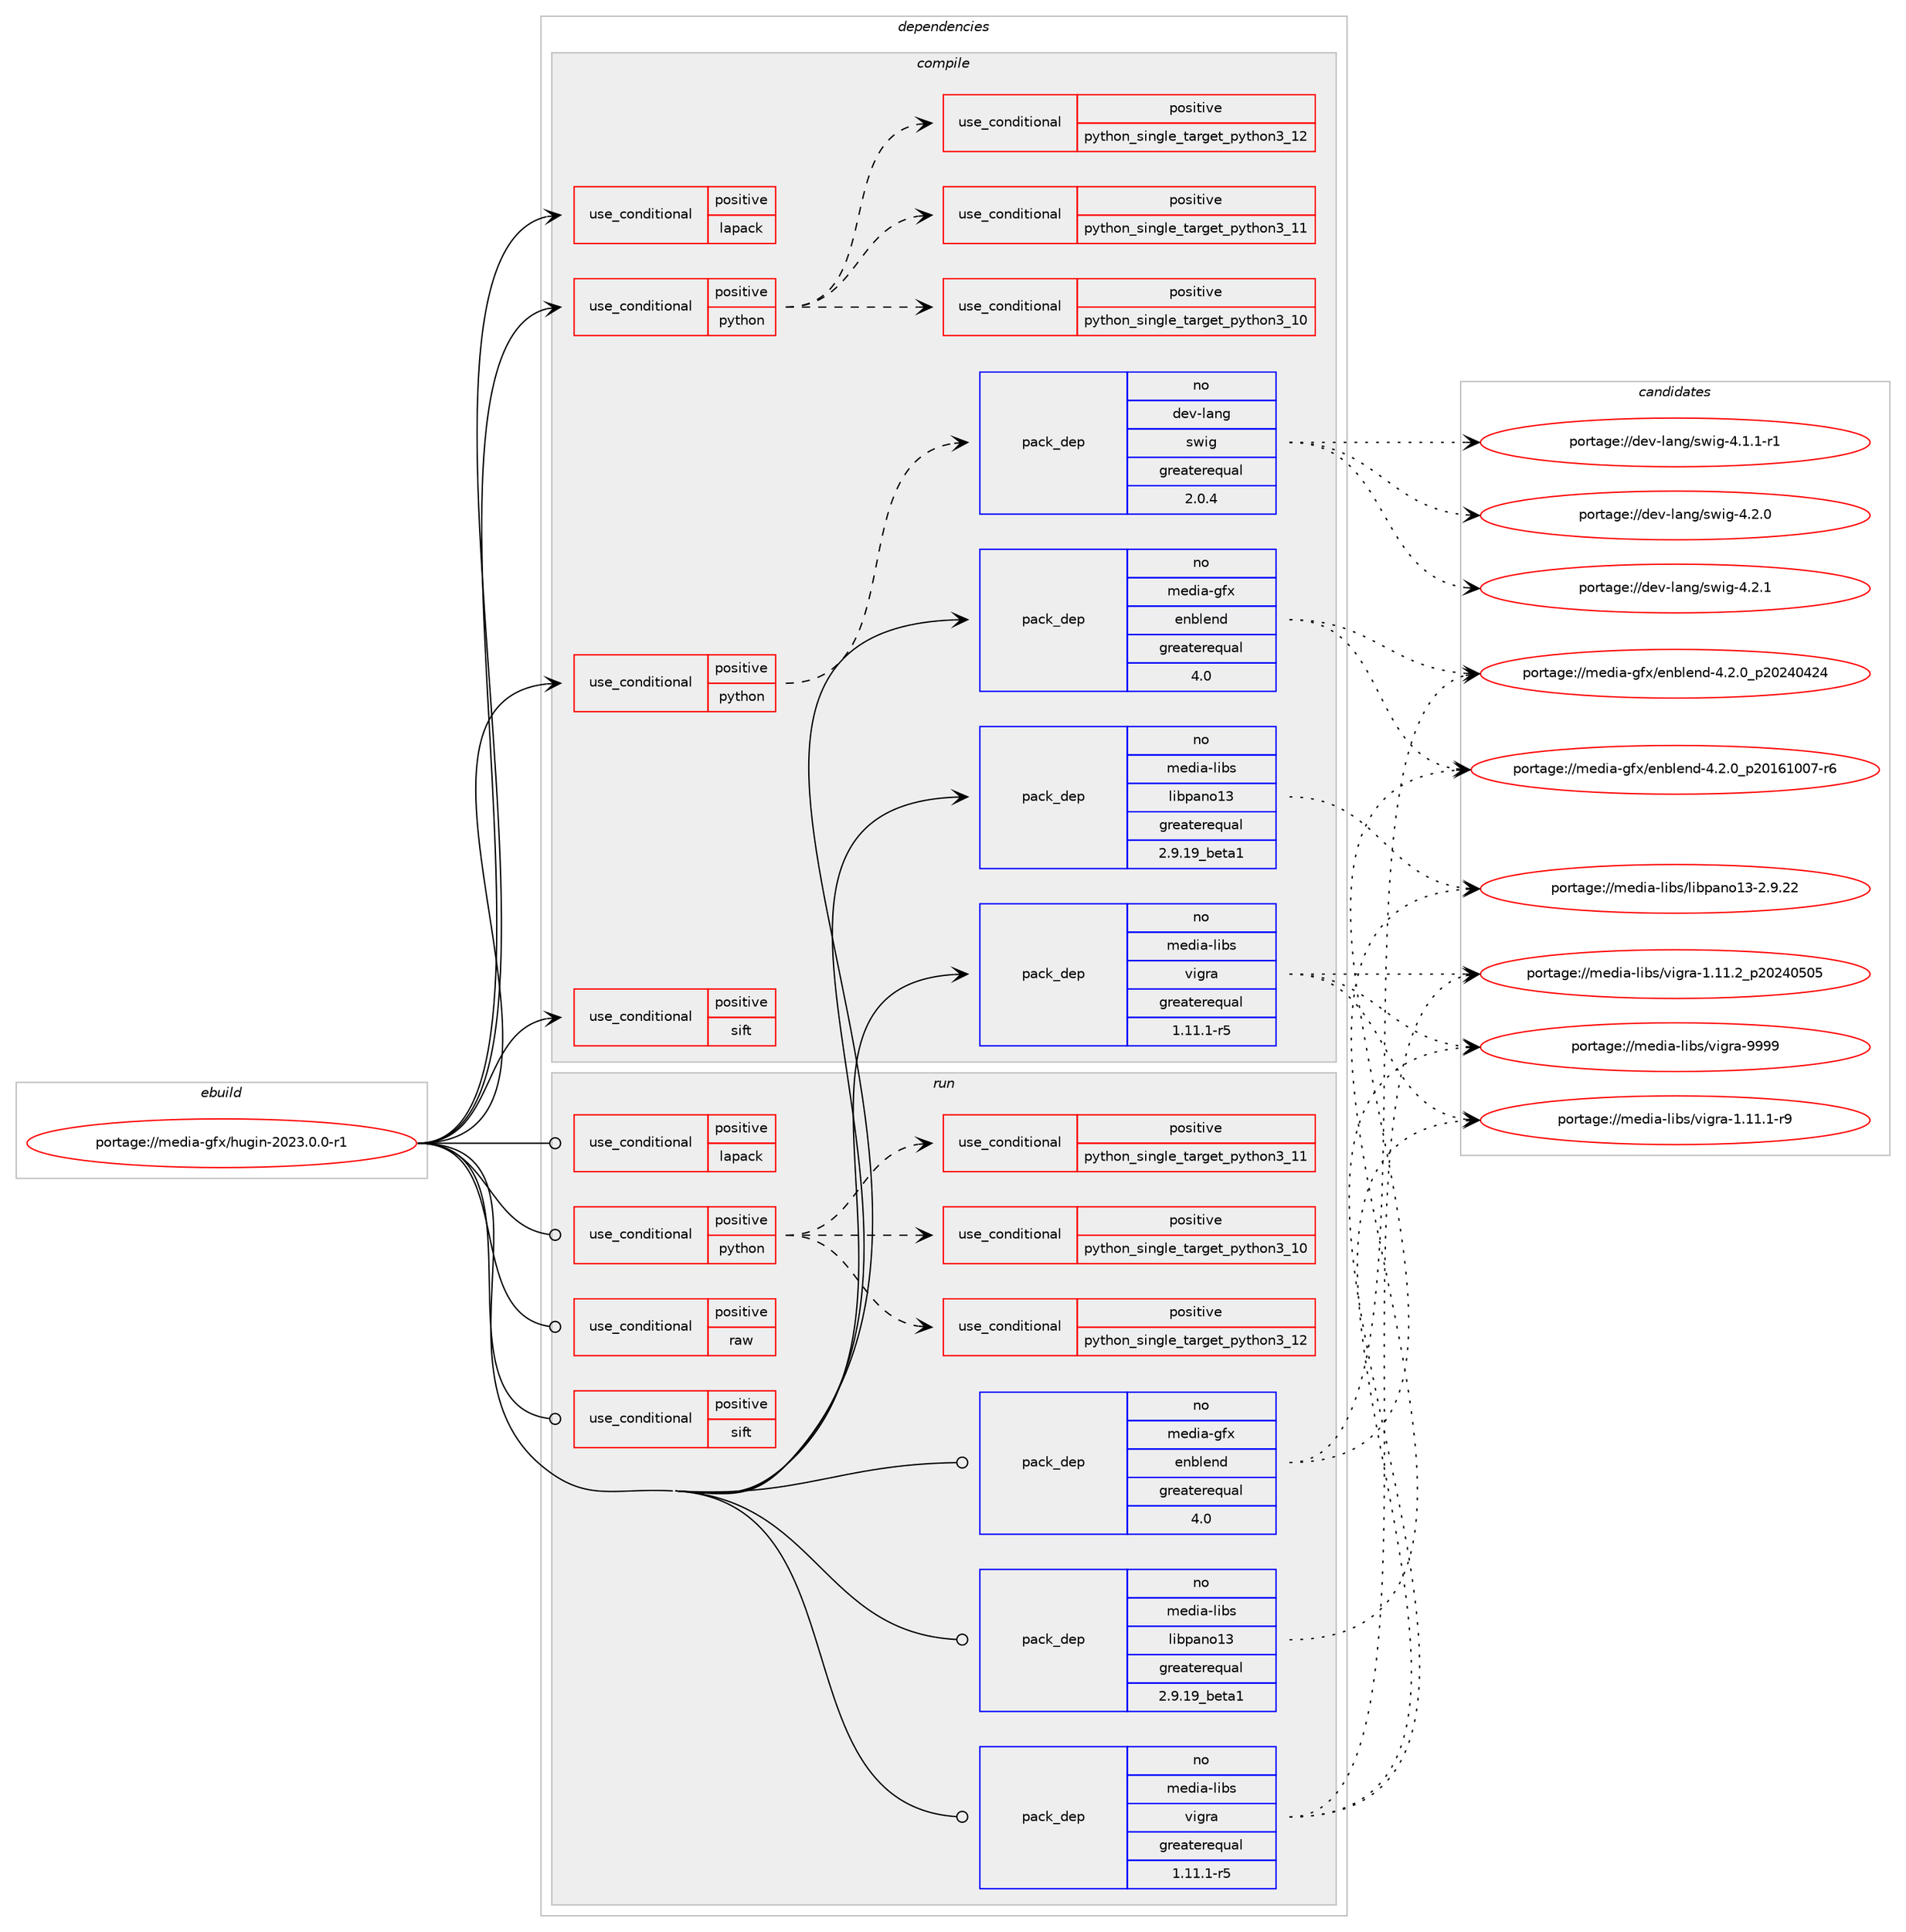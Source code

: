 digraph prolog {

# *************
# Graph options
# *************

newrank=true;
concentrate=true;
compound=true;
graph [rankdir=LR,fontname=Helvetica,fontsize=10,ranksep=1.5];#, ranksep=2.5, nodesep=0.2];
edge  [arrowhead=vee];
node  [fontname=Helvetica,fontsize=10];

# **********
# The ebuild
# **********

subgraph cluster_leftcol {
color=gray;
rank=same;
label=<<i>ebuild</i>>;
id [label="portage://media-gfx/hugin-2023.0.0-r1", color=red, width=4, href="../media-gfx/hugin-2023.0.0-r1.svg"];
}

# ****************
# The dependencies
# ****************

subgraph cluster_midcol {
color=gray;
label=<<i>dependencies</i>>;
subgraph cluster_compile {
fillcolor="#eeeeee";
style=filled;
label=<<i>compile</i>>;
subgraph cond71532 {
dependency151571 [label=<<TABLE BORDER="0" CELLBORDER="1" CELLSPACING="0" CELLPADDING="4"><TR><TD ROWSPAN="3" CELLPADDING="10">use_conditional</TD></TR><TR><TD>positive</TD></TR><TR><TD>lapack</TD></TR></TABLE>>, shape=none, color=red];
# *** BEGIN UNKNOWN DEPENDENCY TYPE (TODO) ***
# dependency151571 -> package_dependency(portage://media-gfx/hugin-2023.0.0-r1,install,no,virtual,blas,none,[,,],[],[])
# *** END UNKNOWN DEPENDENCY TYPE (TODO) ***

# *** BEGIN UNKNOWN DEPENDENCY TYPE (TODO) ***
# dependency151571 -> package_dependency(portage://media-gfx/hugin-2023.0.0-r1,install,no,virtual,lapack,none,[,,],[],[])
# *** END UNKNOWN DEPENDENCY TYPE (TODO) ***

}
id:e -> dependency151571:w [weight=20,style="solid",arrowhead="vee"];
subgraph cond71533 {
dependency151572 [label=<<TABLE BORDER="0" CELLBORDER="1" CELLSPACING="0" CELLPADDING="4"><TR><TD ROWSPAN="3" CELLPADDING="10">use_conditional</TD></TR><TR><TD>positive</TD></TR><TR><TD>python</TD></TR></TABLE>>, shape=none, color=red];
subgraph cond71534 {
dependency151573 [label=<<TABLE BORDER="0" CELLBORDER="1" CELLSPACING="0" CELLPADDING="4"><TR><TD ROWSPAN="3" CELLPADDING="10">use_conditional</TD></TR><TR><TD>positive</TD></TR><TR><TD>python_single_target_python3_10</TD></TR></TABLE>>, shape=none, color=red];
# *** BEGIN UNKNOWN DEPENDENCY TYPE (TODO) ***
# dependency151573 -> package_dependency(portage://media-gfx/hugin-2023.0.0-r1,install,no,dev-lang,python,none,[,,],[slot(3.10)],[])
# *** END UNKNOWN DEPENDENCY TYPE (TODO) ***

}
dependency151572:e -> dependency151573:w [weight=20,style="dashed",arrowhead="vee"];
subgraph cond71535 {
dependency151574 [label=<<TABLE BORDER="0" CELLBORDER="1" CELLSPACING="0" CELLPADDING="4"><TR><TD ROWSPAN="3" CELLPADDING="10">use_conditional</TD></TR><TR><TD>positive</TD></TR><TR><TD>python_single_target_python3_11</TD></TR></TABLE>>, shape=none, color=red];
# *** BEGIN UNKNOWN DEPENDENCY TYPE (TODO) ***
# dependency151574 -> package_dependency(portage://media-gfx/hugin-2023.0.0-r1,install,no,dev-lang,python,none,[,,],[slot(3.11)],[])
# *** END UNKNOWN DEPENDENCY TYPE (TODO) ***

}
dependency151572:e -> dependency151574:w [weight=20,style="dashed",arrowhead="vee"];
subgraph cond71536 {
dependency151575 [label=<<TABLE BORDER="0" CELLBORDER="1" CELLSPACING="0" CELLPADDING="4"><TR><TD ROWSPAN="3" CELLPADDING="10">use_conditional</TD></TR><TR><TD>positive</TD></TR><TR><TD>python_single_target_python3_12</TD></TR></TABLE>>, shape=none, color=red];
# *** BEGIN UNKNOWN DEPENDENCY TYPE (TODO) ***
# dependency151575 -> package_dependency(portage://media-gfx/hugin-2023.0.0-r1,install,no,dev-lang,python,none,[,,],[slot(3.12)],[])
# *** END UNKNOWN DEPENDENCY TYPE (TODO) ***

}
dependency151572:e -> dependency151575:w [weight=20,style="dashed",arrowhead="vee"];
}
id:e -> dependency151572:w [weight=20,style="solid",arrowhead="vee"];
subgraph cond71537 {
dependency151576 [label=<<TABLE BORDER="0" CELLBORDER="1" CELLSPACING="0" CELLPADDING="4"><TR><TD ROWSPAN="3" CELLPADDING="10">use_conditional</TD></TR><TR><TD>positive</TD></TR><TR><TD>python</TD></TR></TABLE>>, shape=none, color=red];
subgraph pack77756 {
dependency151577 [label=<<TABLE BORDER="0" CELLBORDER="1" CELLSPACING="0" CELLPADDING="4" WIDTH="220"><TR><TD ROWSPAN="6" CELLPADDING="30">pack_dep</TD></TR><TR><TD WIDTH="110">no</TD></TR><TR><TD>dev-lang</TD></TR><TR><TD>swig</TD></TR><TR><TD>greaterequal</TD></TR><TR><TD>2.0.4</TD></TR></TABLE>>, shape=none, color=blue];
}
dependency151576:e -> dependency151577:w [weight=20,style="dashed",arrowhead="vee"];
}
id:e -> dependency151576:w [weight=20,style="solid",arrowhead="vee"];
subgraph cond71538 {
dependency151578 [label=<<TABLE BORDER="0" CELLBORDER="1" CELLSPACING="0" CELLPADDING="4"><TR><TD ROWSPAN="3" CELLPADDING="10">use_conditional</TD></TR><TR><TD>positive</TD></TR><TR><TD>sift</TD></TR></TABLE>>, shape=none, color=red];
# *** BEGIN UNKNOWN DEPENDENCY TYPE (TODO) ***
# dependency151578 -> package_dependency(portage://media-gfx/hugin-2023.0.0-r1,install,no,media-gfx,autopano-sift-C,none,[,,],[],[])
# *** END UNKNOWN DEPENDENCY TYPE (TODO) ***

}
id:e -> dependency151578:w [weight=20,style="solid",arrowhead="vee"];
# *** BEGIN UNKNOWN DEPENDENCY TYPE (TODO) ***
# id -> package_dependency(portage://media-gfx/hugin-2023.0.0-r1,install,no,dev-cpp,tclap,none,[,,],[],[])
# *** END UNKNOWN DEPENDENCY TYPE (TODO) ***

# *** BEGIN UNKNOWN DEPENDENCY TYPE (TODO) ***
# id -> package_dependency(portage://media-gfx/hugin-2023.0.0-r1,install,no,dev-db,sqlite,none,[,,],[slot(3)],[])
# *** END UNKNOWN DEPENDENCY TYPE (TODO) ***

# *** BEGIN UNKNOWN DEPENDENCY TYPE (TODO) ***
# id -> package_dependency(portage://media-gfx/hugin-2023.0.0-r1,install,no,dev-libs,boost,none,[,,],any_same_slot,[])
# *** END UNKNOWN DEPENDENCY TYPE (TODO) ***

# *** BEGIN UNKNOWN DEPENDENCY TYPE (TODO) ***
# id -> package_dependency(portage://media-gfx/hugin-2023.0.0-r1,install,no,dev-util,desktop-file-utils,none,[,,],[],[])
# *** END UNKNOWN DEPENDENCY TYPE (TODO) ***

subgraph pack77757 {
dependency151579 [label=<<TABLE BORDER="0" CELLBORDER="1" CELLSPACING="0" CELLPADDING="4" WIDTH="220"><TR><TD ROWSPAN="6" CELLPADDING="30">pack_dep</TD></TR><TR><TD WIDTH="110">no</TD></TR><TR><TD>media-gfx</TD></TR><TR><TD>enblend</TD></TR><TR><TD>greaterequal</TD></TR><TR><TD>4.0</TD></TR></TABLE>>, shape=none, color=blue];
}
id:e -> dependency151579:w [weight=20,style="solid",arrowhead="vee"];
# *** BEGIN UNKNOWN DEPENDENCY TYPE (TODO) ***
# id -> package_dependency(portage://media-gfx/hugin-2023.0.0-r1,install,no,media-gfx,exiv2,none,[,,],any_same_slot,[])
# *** END UNKNOWN DEPENDENCY TYPE (TODO) ***

# *** BEGIN UNKNOWN DEPENDENCY TYPE (TODO) ***
# id -> package_dependency(portage://media-gfx/hugin-2023.0.0-r1,install,no,media-libs,freeglut,none,[,,],[],[])
# *** END UNKNOWN DEPENDENCY TYPE (TODO) ***

# *** BEGIN UNKNOWN DEPENDENCY TYPE (TODO) ***
# id -> package_dependency(portage://media-gfx/hugin-2023.0.0-r1,install,no,media-libs,glew,none,[,,],any_same_slot,[])
# *** END UNKNOWN DEPENDENCY TYPE (TODO) ***

# *** BEGIN UNKNOWN DEPENDENCY TYPE (TODO) ***
# id -> package_dependency(portage://media-gfx/hugin-2023.0.0-r1,install,no,media-libs,libjpeg-turbo,none,[,,],any_same_slot,[])
# *** END UNKNOWN DEPENDENCY TYPE (TODO) ***

subgraph pack77758 {
dependency151580 [label=<<TABLE BORDER="0" CELLBORDER="1" CELLSPACING="0" CELLPADDING="4" WIDTH="220"><TR><TD ROWSPAN="6" CELLPADDING="30">pack_dep</TD></TR><TR><TD WIDTH="110">no</TD></TR><TR><TD>media-libs</TD></TR><TR><TD>libpano13</TD></TR><TR><TD>greaterequal</TD></TR><TR><TD>2.9.19_beta1</TD></TR></TABLE>>, shape=none, color=blue];
}
id:e -> dependency151580:w [weight=20,style="solid",arrowhead="vee"];
# *** BEGIN UNKNOWN DEPENDENCY TYPE (TODO) ***
# id -> package_dependency(portage://media-gfx/hugin-2023.0.0-r1,install,no,media-libs,libpng,none,[,,],any_same_slot,[])
# *** END UNKNOWN DEPENDENCY TYPE (TODO) ***

# *** BEGIN UNKNOWN DEPENDENCY TYPE (TODO) ***
# id -> package_dependency(portage://media-gfx/hugin-2023.0.0-r1,install,no,media-libs,openexr,none,[,,],any_same_slot,[])
# *** END UNKNOWN DEPENDENCY TYPE (TODO) ***

# *** BEGIN UNKNOWN DEPENDENCY TYPE (TODO) ***
# id -> package_dependency(portage://media-gfx/hugin-2023.0.0-r1,install,no,media-libs,tiff,none,[,,],any_same_slot,[])
# *** END UNKNOWN DEPENDENCY TYPE (TODO) ***

subgraph pack77759 {
dependency151581 [label=<<TABLE BORDER="0" CELLBORDER="1" CELLSPACING="0" CELLPADDING="4" WIDTH="220"><TR><TD ROWSPAN="6" CELLPADDING="30">pack_dep</TD></TR><TR><TD WIDTH="110">no</TD></TR><TR><TD>media-libs</TD></TR><TR><TD>vigra</TD></TR><TR><TD>greaterequal</TD></TR><TR><TD>1.11.1-r5</TD></TR></TABLE>>, shape=none, color=blue];
}
id:e -> dependency151581:w [weight=20,style="solid",arrowhead="vee"];
# *** BEGIN UNKNOWN DEPENDENCY TYPE (TODO) ***
# id -> package_dependency(portage://media-gfx/hugin-2023.0.0-r1,install,no,sci-libs,fftw,none,[,,],[slot(3.0),equal],[])
# *** END UNKNOWN DEPENDENCY TYPE (TODO) ***

# *** BEGIN UNKNOWN DEPENDENCY TYPE (TODO) ***
# id -> package_dependency(portage://media-gfx/hugin-2023.0.0-r1,install,no,sci-libs,flann,none,[,,],[],[])
# *** END UNKNOWN DEPENDENCY TYPE (TODO) ***

# *** BEGIN UNKNOWN DEPENDENCY TYPE (TODO) ***
# id -> package_dependency(portage://media-gfx/hugin-2023.0.0-r1,install,no,sys-devel,gettext,none,[,,],[],[])
# *** END UNKNOWN DEPENDENCY TYPE (TODO) ***

# *** BEGIN UNKNOWN DEPENDENCY TYPE (TODO) ***
# id -> package_dependency(portage://media-gfx/hugin-2023.0.0-r1,install,no,sys-libs,zlib,none,[,,],[],[])
# *** END UNKNOWN DEPENDENCY TYPE (TODO) ***

# *** BEGIN UNKNOWN DEPENDENCY TYPE (TODO) ***
# id -> package_dependency(portage://media-gfx/hugin-2023.0.0-r1,install,no,virtual,glu,none,[,,],[],[])
# *** END UNKNOWN DEPENDENCY TYPE (TODO) ***

# *** BEGIN UNKNOWN DEPENDENCY TYPE (TODO) ***
# id -> package_dependency(portage://media-gfx/hugin-2023.0.0-r1,install,no,virtual,opengl,none,[,,],[],[])
# *** END UNKNOWN DEPENDENCY TYPE (TODO) ***

# *** BEGIN UNKNOWN DEPENDENCY TYPE (TODO) ***
# id -> package_dependency(portage://media-gfx/hugin-2023.0.0-r1,install,no,virtual,pkgconfig,none,[,,],[],[])
# *** END UNKNOWN DEPENDENCY TYPE (TODO) ***

# *** BEGIN UNKNOWN DEPENDENCY TYPE (TODO) ***
# id -> package_dependency(portage://media-gfx/hugin-2023.0.0-r1,install,no,x11-libs,wxGTK,none,[,,],[slot(3.2-gtk3),equal],[use(enable(X),none),use(enable(opengl),none)])
# *** END UNKNOWN DEPENDENCY TYPE (TODO) ***

# *** BEGIN UNKNOWN DEPENDENCY TYPE (TODO) ***
# id -> package_dependency(portage://media-gfx/hugin-2023.0.0-r1,install,no,x11-misc,shared-mime-info,none,[,,],[],[])
# *** END UNKNOWN DEPENDENCY TYPE (TODO) ***

}
subgraph cluster_compileandrun {
fillcolor="#eeeeee";
style=filled;
label=<<i>compile and run</i>>;
}
subgraph cluster_run {
fillcolor="#eeeeee";
style=filled;
label=<<i>run</i>>;
subgraph cond71539 {
dependency151582 [label=<<TABLE BORDER="0" CELLBORDER="1" CELLSPACING="0" CELLPADDING="4"><TR><TD ROWSPAN="3" CELLPADDING="10">use_conditional</TD></TR><TR><TD>positive</TD></TR><TR><TD>lapack</TD></TR></TABLE>>, shape=none, color=red];
# *** BEGIN UNKNOWN DEPENDENCY TYPE (TODO) ***
# dependency151582 -> package_dependency(portage://media-gfx/hugin-2023.0.0-r1,run,no,virtual,blas,none,[,,],[],[])
# *** END UNKNOWN DEPENDENCY TYPE (TODO) ***

# *** BEGIN UNKNOWN DEPENDENCY TYPE (TODO) ***
# dependency151582 -> package_dependency(portage://media-gfx/hugin-2023.0.0-r1,run,no,virtual,lapack,none,[,,],[],[])
# *** END UNKNOWN DEPENDENCY TYPE (TODO) ***

}
id:e -> dependency151582:w [weight=20,style="solid",arrowhead="odot"];
subgraph cond71540 {
dependency151583 [label=<<TABLE BORDER="0" CELLBORDER="1" CELLSPACING="0" CELLPADDING="4"><TR><TD ROWSPAN="3" CELLPADDING="10">use_conditional</TD></TR><TR><TD>positive</TD></TR><TR><TD>python</TD></TR></TABLE>>, shape=none, color=red];
subgraph cond71541 {
dependency151584 [label=<<TABLE BORDER="0" CELLBORDER="1" CELLSPACING="0" CELLPADDING="4"><TR><TD ROWSPAN="3" CELLPADDING="10">use_conditional</TD></TR><TR><TD>positive</TD></TR><TR><TD>python_single_target_python3_10</TD></TR></TABLE>>, shape=none, color=red];
# *** BEGIN UNKNOWN DEPENDENCY TYPE (TODO) ***
# dependency151584 -> package_dependency(portage://media-gfx/hugin-2023.0.0-r1,run,no,dev-lang,python,none,[,,],[slot(3.10)],[])
# *** END UNKNOWN DEPENDENCY TYPE (TODO) ***

}
dependency151583:e -> dependency151584:w [weight=20,style="dashed",arrowhead="vee"];
subgraph cond71542 {
dependency151585 [label=<<TABLE BORDER="0" CELLBORDER="1" CELLSPACING="0" CELLPADDING="4"><TR><TD ROWSPAN="3" CELLPADDING="10">use_conditional</TD></TR><TR><TD>positive</TD></TR><TR><TD>python_single_target_python3_11</TD></TR></TABLE>>, shape=none, color=red];
# *** BEGIN UNKNOWN DEPENDENCY TYPE (TODO) ***
# dependency151585 -> package_dependency(portage://media-gfx/hugin-2023.0.0-r1,run,no,dev-lang,python,none,[,,],[slot(3.11)],[])
# *** END UNKNOWN DEPENDENCY TYPE (TODO) ***

}
dependency151583:e -> dependency151585:w [weight=20,style="dashed",arrowhead="vee"];
subgraph cond71543 {
dependency151586 [label=<<TABLE BORDER="0" CELLBORDER="1" CELLSPACING="0" CELLPADDING="4"><TR><TD ROWSPAN="3" CELLPADDING="10">use_conditional</TD></TR><TR><TD>positive</TD></TR><TR><TD>python_single_target_python3_12</TD></TR></TABLE>>, shape=none, color=red];
# *** BEGIN UNKNOWN DEPENDENCY TYPE (TODO) ***
# dependency151586 -> package_dependency(portage://media-gfx/hugin-2023.0.0-r1,run,no,dev-lang,python,none,[,,],[slot(3.12)],[])
# *** END UNKNOWN DEPENDENCY TYPE (TODO) ***

}
dependency151583:e -> dependency151586:w [weight=20,style="dashed",arrowhead="vee"];
}
id:e -> dependency151583:w [weight=20,style="solid",arrowhead="odot"];
subgraph cond71544 {
dependency151587 [label=<<TABLE BORDER="0" CELLBORDER="1" CELLSPACING="0" CELLPADDING="4"><TR><TD ROWSPAN="3" CELLPADDING="10">use_conditional</TD></TR><TR><TD>positive</TD></TR><TR><TD>raw</TD></TR></TABLE>>, shape=none, color=red];
# *** BEGIN UNKNOWN DEPENDENCY TYPE (TODO) ***
# dependency151587 -> package_dependency(portage://media-gfx/hugin-2023.0.0-r1,run,no,media-gfx,dcraw,none,[,,],[],[])
# *** END UNKNOWN DEPENDENCY TYPE (TODO) ***

}
id:e -> dependency151587:w [weight=20,style="solid",arrowhead="odot"];
subgraph cond71545 {
dependency151588 [label=<<TABLE BORDER="0" CELLBORDER="1" CELLSPACING="0" CELLPADDING="4"><TR><TD ROWSPAN="3" CELLPADDING="10">use_conditional</TD></TR><TR><TD>positive</TD></TR><TR><TD>sift</TD></TR></TABLE>>, shape=none, color=red];
# *** BEGIN UNKNOWN DEPENDENCY TYPE (TODO) ***
# dependency151588 -> package_dependency(portage://media-gfx/hugin-2023.0.0-r1,run,no,media-gfx,autopano-sift-C,none,[,,],[],[])
# *** END UNKNOWN DEPENDENCY TYPE (TODO) ***

}
id:e -> dependency151588:w [weight=20,style="solid",arrowhead="odot"];
# *** BEGIN UNKNOWN DEPENDENCY TYPE (TODO) ***
# id -> package_dependency(portage://media-gfx/hugin-2023.0.0-r1,run,no,dev-db,sqlite,none,[,,],[slot(3)],[])
# *** END UNKNOWN DEPENDENCY TYPE (TODO) ***

# *** BEGIN UNKNOWN DEPENDENCY TYPE (TODO) ***
# id -> package_dependency(portage://media-gfx/hugin-2023.0.0-r1,run,no,dev-libs,boost,none,[,,],any_same_slot,[])
# *** END UNKNOWN DEPENDENCY TYPE (TODO) ***

subgraph pack77760 {
dependency151589 [label=<<TABLE BORDER="0" CELLBORDER="1" CELLSPACING="0" CELLPADDING="4" WIDTH="220"><TR><TD ROWSPAN="6" CELLPADDING="30">pack_dep</TD></TR><TR><TD WIDTH="110">no</TD></TR><TR><TD>media-gfx</TD></TR><TR><TD>enblend</TD></TR><TR><TD>greaterequal</TD></TR><TR><TD>4.0</TD></TR></TABLE>>, shape=none, color=blue];
}
id:e -> dependency151589:w [weight=20,style="solid",arrowhead="odot"];
# *** BEGIN UNKNOWN DEPENDENCY TYPE (TODO) ***
# id -> package_dependency(portage://media-gfx/hugin-2023.0.0-r1,run,no,media-gfx,exiv2,none,[,,],any_same_slot,[])
# *** END UNKNOWN DEPENDENCY TYPE (TODO) ***

# *** BEGIN UNKNOWN DEPENDENCY TYPE (TODO) ***
# id -> package_dependency(portage://media-gfx/hugin-2023.0.0-r1,run,no,media-libs,exiftool,none,[,,],[],[])
# *** END UNKNOWN DEPENDENCY TYPE (TODO) ***

# *** BEGIN UNKNOWN DEPENDENCY TYPE (TODO) ***
# id -> package_dependency(portage://media-gfx/hugin-2023.0.0-r1,run,no,media-libs,freeglut,none,[,,],[],[])
# *** END UNKNOWN DEPENDENCY TYPE (TODO) ***

# *** BEGIN UNKNOWN DEPENDENCY TYPE (TODO) ***
# id -> package_dependency(portage://media-gfx/hugin-2023.0.0-r1,run,no,media-libs,glew,none,[,,],any_same_slot,[])
# *** END UNKNOWN DEPENDENCY TYPE (TODO) ***

# *** BEGIN UNKNOWN DEPENDENCY TYPE (TODO) ***
# id -> package_dependency(portage://media-gfx/hugin-2023.0.0-r1,run,no,media-libs,libjpeg-turbo,none,[,,],any_same_slot,[])
# *** END UNKNOWN DEPENDENCY TYPE (TODO) ***

subgraph pack77761 {
dependency151590 [label=<<TABLE BORDER="0" CELLBORDER="1" CELLSPACING="0" CELLPADDING="4" WIDTH="220"><TR><TD ROWSPAN="6" CELLPADDING="30">pack_dep</TD></TR><TR><TD WIDTH="110">no</TD></TR><TR><TD>media-libs</TD></TR><TR><TD>libpano13</TD></TR><TR><TD>greaterequal</TD></TR><TR><TD>2.9.19_beta1</TD></TR></TABLE>>, shape=none, color=blue];
}
id:e -> dependency151590:w [weight=20,style="solid",arrowhead="odot"];
# *** BEGIN UNKNOWN DEPENDENCY TYPE (TODO) ***
# id -> package_dependency(portage://media-gfx/hugin-2023.0.0-r1,run,no,media-libs,libpng,none,[,,],any_same_slot,[])
# *** END UNKNOWN DEPENDENCY TYPE (TODO) ***

# *** BEGIN UNKNOWN DEPENDENCY TYPE (TODO) ***
# id -> package_dependency(portage://media-gfx/hugin-2023.0.0-r1,run,no,media-libs,openexr,none,[,,],any_same_slot,[])
# *** END UNKNOWN DEPENDENCY TYPE (TODO) ***

# *** BEGIN UNKNOWN DEPENDENCY TYPE (TODO) ***
# id -> package_dependency(portage://media-gfx/hugin-2023.0.0-r1,run,no,media-libs,tiff,none,[,,],any_same_slot,[])
# *** END UNKNOWN DEPENDENCY TYPE (TODO) ***

subgraph pack77762 {
dependency151591 [label=<<TABLE BORDER="0" CELLBORDER="1" CELLSPACING="0" CELLPADDING="4" WIDTH="220"><TR><TD ROWSPAN="6" CELLPADDING="30">pack_dep</TD></TR><TR><TD WIDTH="110">no</TD></TR><TR><TD>media-libs</TD></TR><TR><TD>vigra</TD></TR><TR><TD>greaterequal</TD></TR><TR><TD>1.11.1-r5</TD></TR></TABLE>>, shape=none, color=blue];
}
id:e -> dependency151591:w [weight=20,style="solid",arrowhead="odot"];
# *** BEGIN UNKNOWN DEPENDENCY TYPE (TODO) ***
# id -> package_dependency(portage://media-gfx/hugin-2023.0.0-r1,run,no,sci-libs,fftw,none,[,,],[slot(3.0),equal],[])
# *** END UNKNOWN DEPENDENCY TYPE (TODO) ***

# *** BEGIN UNKNOWN DEPENDENCY TYPE (TODO) ***
# id -> package_dependency(portage://media-gfx/hugin-2023.0.0-r1,run,no,sci-libs,flann,none,[,,],[],[])
# *** END UNKNOWN DEPENDENCY TYPE (TODO) ***

# *** BEGIN UNKNOWN DEPENDENCY TYPE (TODO) ***
# id -> package_dependency(portage://media-gfx/hugin-2023.0.0-r1,run,no,sys-libs,zlib,none,[,,],[],[])
# *** END UNKNOWN DEPENDENCY TYPE (TODO) ***

# *** BEGIN UNKNOWN DEPENDENCY TYPE (TODO) ***
# id -> package_dependency(portage://media-gfx/hugin-2023.0.0-r1,run,no,virtual,glu,none,[,,],[],[])
# *** END UNKNOWN DEPENDENCY TYPE (TODO) ***

# *** BEGIN UNKNOWN DEPENDENCY TYPE (TODO) ***
# id -> package_dependency(portage://media-gfx/hugin-2023.0.0-r1,run,no,virtual,opengl,none,[,,],[],[])
# *** END UNKNOWN DEPENDENCY TYPE (TODO) ***

# *** BEGIN UNKNOWN DEPENDENCY TYPE (TODO) ***
# id -> package_dependency(portage://media-gfx/hugin-2023.0.0-r1,run,no,x11-libs,wxGTK,none,[,,],[slot(3.2-gtk3),equal],[use(enable(X),none),use(enable(opengl),none)])
# *** END UNKNOWN DEPENDENCY TYPE (TODO) ***

}
}

# **************
# The candidates
# **************

subgraph cluster_choices {
rank=same;
color=gray;
label=<<i>candidates</i>>;

subgraph choice77756 {
color=black;
nodesep=1;
choice1001011184510897110103471151191051034552464946494511449 [label="portage://dev-lang/swig-4.1.1-r1", color=red, width=4,href="../dev-lang/swig-4.1.1-r1.svg"];
choice100101118451089711010347115119105103455246504648 [label="portage://dev-lang/swig-4.2.0", color=red, width=4,href="../dev-lang/swig-4.2.0.svg"];
choice100101118451089711010347115119105103455246504649 [label="portage://dev-lang/swig-4.2.1", color=red, width=4,href="../dev-lang/swig-4.2.1.svg"];
dependency151577:e -> choice1001011184510897110103471151191051034552464946494511449:w [style=dotted,weight="100"];
dependency151577:e -> choice100101118451089711010347115119105103455246504648:w [style=dotted,weight="100"];
dependency151577:e -> choice100101118451089711010347115119105103455246504649:w [style=dotted,weight="100"];
}
subgraph choice77757 {
color=black;
nodesep=1;
choice109101100105974510310212047101110981081011101004552465046489511250484954494848554511454 [label="portage://media-gfx/enblend-4.2.0_p20161007-r6", color=red, width=4,href="../media-gfx/enblend-4.2.0_p20161007-r6.svg"];
choice10910110010597451031021204710111098108101110100455246504648951125048505248525052 [label="portage://media-gfx/enblend-4.2.0_p20240424", color=red, width=4,href="../media-gfx/enblend-4.2.0_p20240424.svg"];
dependency151579:e -> choice109101100105974510310212047101110981081011101004552465046489511250484954494848554511454:w [style=dotted,weight="100"];
dependency151579:e -> choice10910110010597451031021204710111098108101110100455246504648951125048505248525052:w [style=dotted,weight="100"];
}
subgraph choice77758 {
color=black;
nodesep=1;
choice109101100105974510810598115471081059811297110111495145504657465050 [label="portage://media-libs/libpano13-2.9.22", color=red, width=4,href="../media-libs/libpano13-2.9.22.svg"];
dependency151580:e -> choice109101100105974510810598115471081059811297110111495145504657465050:w [style=dotted,weight="100"];
}
subgraph choice77759 {
color=black;
nodesep=1;
choice1091011001059745108105981154711810510311497454946494946494511457 [label="portage://media-libs/vigra-1.11.1-r9", color=red, width=4,href="../media-libs/vigra-1.11.1-r9.svg"];
choice109101100105974510810598115471181051031149745494649494650951125048505248534853 [label="portage://media-libs/vigra-1.11.2_p20240505", color=red, width=4,href="../media-libs/vigra-1.11.2_p20240505.svg"];
choice10910110010597451081059811547118105103114974557575757 [label="portage://media-libs/vigra-9999", color=red, width=4,href="../media-libs/vigra-9999.svg"];
dependency151581:e -> choice1091011001059745108105981154711810510311497454946494946494511457:w [style=dotted,weight="100"];
dependency151581:e -> choice109101100105974510810598115471181051031149745494649494650951125048505248534853:w [style=dotted,weight="100"];
dependency151581:e -> choice10910110010597451081059811547118105103114974557575757:w [style=dotted,weight="100"];
}
subgraph choice77760 {
color=black;
nodesep=1;
choice109101100105974510310212047101110981081011101004552465046489511250484954494848554511454 [label="portage://media-gfx/enblend-4.2.0_p20161007-r6", color=red, width=4,href="../media-gfx/enblend-4.2.0_p20161007-r6.svg"];
choice10910110010597451031021204710111098108101110100455246504648951125048505248525052 [label="portage://media-gfx/enblend-4.2.0_p20240424", color=red, width=4,href="../media-gfx/enblend-4.2.0_p20240424.svg"];
dependency151589:e -> choice109101100105974510310212047101110981081011101004552465046489511250484954494848554511454:w [style=dotted,weight="100"];
dependency151589:e -> choice10910110010597451031021204710111098108101110100455246504648951125048505248525052:w [style=dotted,weight="100"];
}
subgraph choice77761 {
color=black;
nodesep=1;
choice109101100105974510810598115471081059811297110111495145504657465050 [label="portage://media-libs/libpano13-2.9.22", color=red, width=4,href="../media-libs/libpano13-2.9.22.svg"];
dependency151590:e -> choice109101100105974510810598115471081059811297110111495145504657465050:w [style=dotted,weight="100"];
}
subgraph choice77762 {
color=black;
nodesep=1;
choice1091011001059745108105981154711810510311497454946494946494511457 [label="portage://media-libs/vigra-1.11.1-r9", color=red, width=4,href="../media-libs/vigra-1.11.1-r9.svg"];
choice109101100105974510810598115471181051031149745494649494650951125048505248534853 [label="portage://media-libs/vigra-1.11.2_p20240505", color=red, width=4,href="../media-libs/vigra-1.11.2_p20240505.svg"];
choice10910110010597451081059811547118105103114974557575757 [label="portage://media-libs/vigra-9999", color=red, width=4,href="../media-libs/vigra-9999.svg"];
dependency151591:e -> choice1091011001059745108105981154711810510311497454946494946494511457:w [style=dotted,weight="100"];
dependency151591:e -> choice109101100105974510810598115471181051031149745494649494650951125048505248534853:w [style=dotted,weight="100"];
dependency151591:e -> choice10910110010597451081059811547118105103114974557575757:w [style=dotted,weight="100"];
}
}

}
